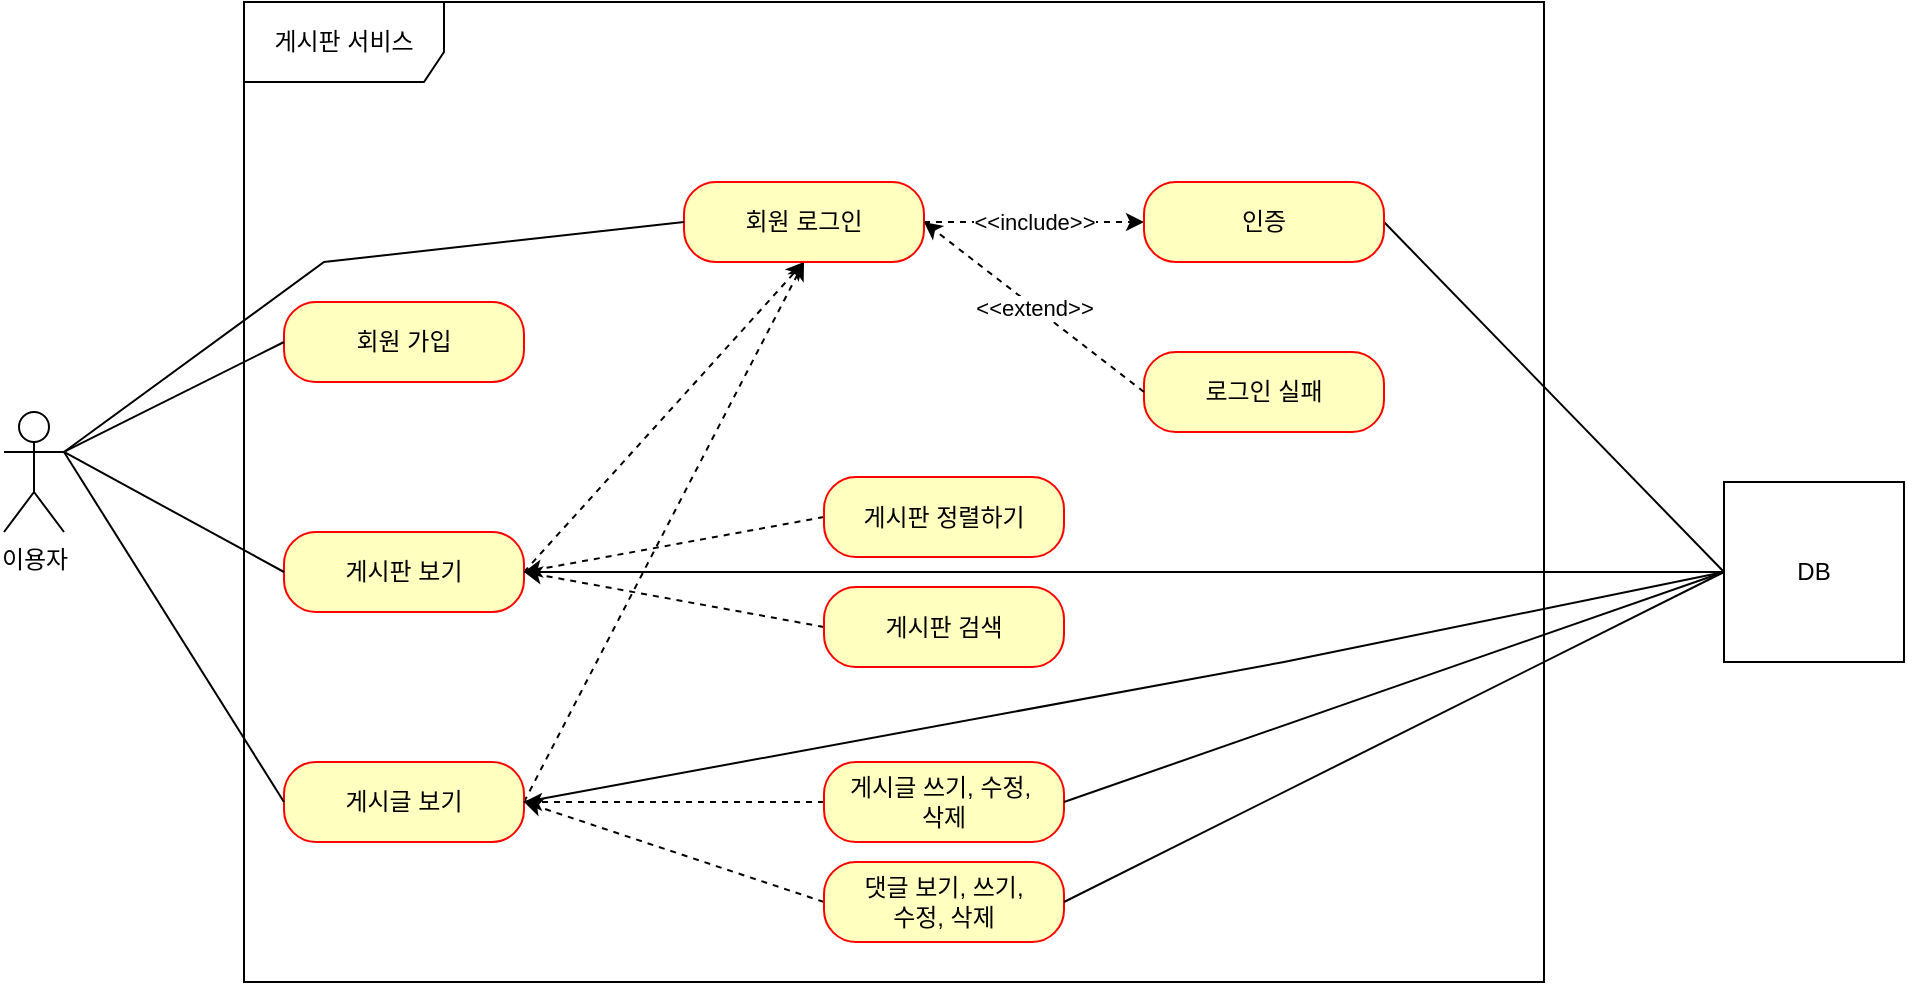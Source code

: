 <mxfile version="26.0.16">
  <diagram name="페이지-1" id="YBrEsB71IAncyTYQK56j">
    <mxGraphModel dx="1430" dy="757" grid="1" gridSize="10" guides="1" tooltips="1" connect="1" arrows="1" fold="1" page="1" pageScale="1" pageWidth="827" pageHeight="1169" math="0" shadow="0">
      <root>
        <mxCell id="0" />
        <mxCell id="1" parent="0" />
        <mxCell id="CuzNeGXxtbgqk8GZnsjS-5" value="이용자&lt;div&gt;&lt;br&gt;&lt;/div&gt;" style="shape=umlActor;verticalLabelPosition=bottom;verticalAlign=top;html=1;" vertex="1" parent="1">
          <mxGeometry x="110" y="615" width="30" height="60" as="geometry" />
        </mxCell>
        <mxCell id="CuzNeGXxtbgqk8GZnsjS-8" value="게시판 서비스" style="shape=umlFrame;whiteSpace=wrap;html=1;pointerEvents=0;width=100;height=40;" vertex="1" parent="1">
          <mxGeometry x="230" y="410" width="650" height="490" as="geometry" />
        </mxCell>
        <mxCell id="CuzNeGXxtbgqk8GZnsjS-9" value="회원 가입" style="rounded=1;whiteSpace=wrap;html=1;arcSize=40;fontColor=#000000;fillColor=#ffffc0;strokeColor=#ff0000;" vertex="1" parent="1">
          <mxGeometry x="250" y="560" width="120" height="40" as="geometry" />
        </mxCell>
        <mxCell id="CuzNeGXxtbgqk8GZnsjS-32" value="" style="rounded=0;orthogonalLoop=1;jettySize=auto;html=1;exitX=1;exitY=0.5;exitDx=0;exitDy=0;entryX=0.5;entryY=1;entryDx=0;entryDy=0;dashed=1;" edge="1" parent="1" source="CuzNeGXxtbgqk8GZnsjS-11" target="CuzNeGXxtbgqk8GZnsjS-13">
          <mxGeometry x="-0.0" relative="1" as="geometry">
            <mxPoint as="offset" />
          </mxGeometry>
        </mxCell>
        <mxCell id="CuzNeGXxtbgqk8GZnsjS-11" value="게시판 보기" style="rounded=1;whiteSpace=wrap;html=1;arcSize=40;fontColor=#000000;fillColor=#ffffc0;strokeColor=#ff0000;" vertex="1" parent="1">
          <mxGeometry x="250" y="675" width="120" height="40" as="geometry" />
        </mxCell>
        <mxCell id="CuzNeGXxtbgqk8GZnsjS-33" value="" style="rounded=0;orthogonalLoop=1;jettySize=auto;html=1;exitX=1;exitY=0.5;exitDx=0;exitDy=0;entryX=0.5;entryY=1;entryDx=0;entryDy=0;dashed=1;" edge="1" parent="1" source="CuzNeGXxtbgqk8GZnsjS-12" target="CuzNeGXxtbgqk8GZnsjS-13">
          <mxGeometry relative="1" as="geometry" />
        </mxCell>
        <mxCell id="CuzNeGXxtbgqk8GZnsjS-12" value="게시글 보기" style="rounded=1;whiteSpace=wrap;html=1;arcSize=40;fontColor=#000000;fillColor=#ffffc0;strokeColor=#ff0000;" vertex="1" parent="1">
          <mxGeometry x="250" y="790" width="120" height="40" as="geometry" />
        </mxCell>
        <mxCell id="CuzNeGXxtbgqk8GZnsjS-30" value="&amp;lt;&amp;lt;include&amp;gt;&amp;gt;" style="edgeStyle=orthogonalEdgeStyle;rounded=0;orthogonalLoop=1;jettySize=auto;html=1;exitX=1;exitY=0.5;exitDx=0;exitDy=0;entryX=0;entryY=0.5;entryDx=0;entryDy=0;dashed=1;" edge="1" parent="1" source="CuzNeGXxtbgqk8GZnsjS-13" target="CuzNeGXxtbgqk8GZnsjS-14">
          <mxGeometry relative="1" as="geometry" />
        </mxCell>
        <mxCell id="CuzNeGXxtbgqk8GZnsjS-13" value="회원 로그인" style="rounded=1;whiteSpace=wrap;html=1;arcSize=40;fontColor=#000000;fillColor=#ffffc0;strokeColor=#ff0000;" vertex="1" parent="1">
          <mxGeometry x="450" y="500" width="120" height="40" as="geometry" />
        </mxCell>
        <mxCell id="CuzNeGXxtbgqk8GZnsjS-40" style="rounded=0;orthogonalLoop=1;jettySize=auto;html=1;exitX=1;exitY=0.5;exitDx=0;exitDy=0;entryX=0;entryY=0.5;entryDx=0;entryDy=0;startArrow=none;startFill=0;endArrow=none;" edge="1" parent="1" source="CuzNeGXxtbgqk8GZnsjS-14" target="CuzNeGXxtbgqk8GZnsjS-38">
          <mxGeometry relative="1" as="geometry" />
        </mxCell>
        <mxCell id="CuzNeGXxtbgqk8GZnsjS-14" value="인증" style="rounded=1;whiteSpace=wrap;html=1;arcSize=40;fontColor=#000000;fillColor=#ffffc0;strokeColor=#ff0000;" vertex="1" parent="1">
          <mxGeometry x="680" y="500" width="120" height="40" as="geometry" />
        </mxCell>
        <mxCell id="CuzNeGXxtbgqk8GZnsjS-15" value="로그인 실패" style="rounded=1;whiteSpace=wrap;html=1;arcSize=40;fontColor=#000000;fillColor=#ffffc0;strokeColor=#ff0000;" vertex="1" parent="1">
          <mxGeometry x="680" y="585" width="120" height="40" as="geometry" />
        </mxCell>
        <mxCell id="CuzNeGXxtbgqk8GZnsjS-34" style="rounded=0;orthogonalLoop=1;jettySize=auto;html=1;exitX=0;exitY=0.5;exitDx=0;exitDy=0;entryX=1;entryY=0.5;entryDx=0;entryDy=0;dashed=1;" edge="1" parent="1" source="CuzNeGXxtbgqk8GZnsjS-16" target="CuzNeGXxtbgqk8GZnsjS-11">
          <mxGeometry relative="1" as="geometry" />
        </mxCell>
        <mxCell id="CuzNeGXxtbgqk8GZnsjS-16" value="게시판 정렬하기" style="rounded=1;whiteSpace=wrap;html=1;arcSize=40;fontColor=#000000;fillColor=#ffffc0;strokeColor=#ff0000;" vertex="1" parent="1">
          <mxGeometry x="520" y="647.5" width="120" height="40" as="geometry" />
        </mxCell>
        <mxCell id="CuzNeGXxtbgqk8GZnsjS-35" style="rounded=0;orthogonalLoop=1;jettySize=auto;html=1;exitX=0;exitY=0.5;exitDx=0;exitDy=0;entryX=1;entryY=0.5;entryDx=0;entryDy=0;dashed=1;" edge="1" parent="1" source="CuzNeGXxtbgqk8GZnsjS-17" target="CuzNeGXxtbgqk8GZnsjS-11">
          <mxGeometry relative="1" as="geometry" />
        </mxCell>
        <mxCell id="CuzNeGXxtbgqk8GZnsjS-17" value="게시판 검색" style="rounded=1;whiteSpace=wrap;html=1;arcSize=40;fontColor=#000000;fillColor=#ffffc0;strokeColor=#ff0000;" vertex="1" parent="1">
          <mxGeometry x="520" y="702.5" width="120" height="40" as="geometry" />
        </mxCell>
        <mxCell id="CuzNeGXxtbgqk8GZnsjS-36" style="rounded=0;orthogonalLoop=1;jettySize=auto;html=1;exitX=0;exitY=0.5;exitDx=0;exitDy=0;dashed=1;" edge="1" parent="1" source="CuzNeGXxtbgqk8GZnsjS-18">
          <mxGeometry relative="1" as="geometry">
            <mxPoint x="370" y="810" as="targetPoint" />
          </mxGeometry>
        </mxCell>
        <mxCell id="CuzNeGXxtbgqk8GZnsjS-18" value="게시글 쓰기, 수정,&amp;nbsp;&lt;div&gt;삭제&lt;/div&gt;" style="rounded=1;whiteSpace=wrap;html=1;arcSize=40;fontColor=#000000;fillColor=#ffffc0;strokeColor=#ff0000;" vertex="1" parent="1">
          <mxGeometry x="520" y="790" width="120" height="40" as="geometry" />
        </mxCell>
        <mxCell id="CuzNeGXxtbgqk8GZnsjS-37" style="rounded=0;orthogonalLoop=1;jettySize=auto;html=1;exitX=0;exitY=0.5;exitDx=0;exitDy=0;entryX=1;entryY=0.5;entryDx=0;entryDy=0;dashed=1;" edge="1" parent="1" source="CuzNeGXxtbgqk8GZnsjS-19" target="CuzNeGXxtbgqk8GZnsjS-12">
          <mxGeometry relative="1" as="geometry" />
        </mxCell>
        <mxCell id="CuzNeGXxtbgqk8GZnsjS-19" value="댓글 보기, 쓰기,&lt;div&gt;수정, 삭제&lt;/div&gt;" style="rounded=1;whiteSpace=wrap;html=1;arcSize=40;fontColor=#000000;fillColor=#ffffc0;strokeColor=#ff0000;" vertex="1" parent="1">
          <mxGeometry x="520" y="840" width="120" height="40" as="geometry" />
        </mxCell>
        <mxCell id="CuzNeGXxtbgqk8GZnsjS-22" style="rounded=0;orthogonalLoop=1;jettySize=auto;html=1;exitX=0;exitY=0.5;exitDx=0;exitDy=0;entryX=1;entryY=0.333;entryDx=0;entryDy=0;entryPerimeter=0;endArrow=none;startFill=0;elbow=vertical;" edge="1" parent="1" source="CuzNeGXxtbgqk8GZnsjS-9" target="CuzNeGXxtbgqk8GZnsjS-5">
          <mxGeometry relative="1" as="geometry" />
        </mxCell>
        <mxCell id="CuzNeGXxtbgqk8GZnsjS-25" style="rounded=0;orthogonalLoop=1;jettySize=auto;html=1;exitX=0;exitY=0.5;exitDx=0;exitDy=0;entryX=1;entryY=0.333;entryDx=0;entryDy=0;entryPerimeter=0;endArrow=none;startFill=0;elbow=vertical;" edge="1" parent="1" source="CuzNeGXxtbgqk8GZnsjS-13" target="CuzNeGXxtbgqk8GZnsjS-5">
          <mxGeometry relative="1" as="geometry">
            <mxPoint x="260" y="590" as="sourcePoint" />
            <mxPoint x="160" y="590" as="targetPoint" />
            <Array as="points">
              <mxPoint x="270" y="540" />
            </Array>
          </mxGeometry>
        </mxCell>
        <mxCell id="CuzNeGXxtbgqk8GZnsjS-26" style="rounded=0;orthogonalLoop=1;jettySize=auto;html=1;exitX=0;exitY=0.5;exitDx=0;exitDy=0;entryX=1;entryY=0.333;entryDx=0;entryDy=0;entryPerimeter=0;endArrow=none;startFill=0;elbow=vertical;" edge="1" parent="1" source="CuzNeGXxtbgqk8GZnsjS-11" target="CuzNeGXxtbgqk8GZnsjS-5">
          <mxGeometry relative="1" as="geometry">
            <mxPoint x="460" y="530" as="sourcePoint" />
            <mxPoint x="160" y="590" as="targetPoint" />
          </mxGeometry>
        </mxCell>
        <mxCell id="CuzNeGXxtbgqk8GZnsjS-27" style="rounded=0;orthogonalLoop=1;jettySize=auto;html=1;exitX=0;exitY=0.5;exitDx=0;exitDy=0;entryX=1;entryY=0.333;entryDx=0;entryDy=0;entryPerimeter=0;endArrow=none;startFill=0;elbow=vertical;" edge="1" parent="1" source="CuzNeGXxtbgqk8GZnsjS-12" target="CuzNeGXxtbgqk8GZnsjS-5">
          <mxGeometry relative="1" as="geometry">
            <mxPoint x="260" y="705" as="sourcePoint" />
            <mxPoint x="160" y="590" as="targetPoint" />
          </mxGeometry>
        </mxCell>
        <mxCell id="CuzNeGXxtbgqk8GZnsjS-29" value="&amp;lt;&amp;lt;extend&amp;gt;&amp;gt;" style="rounded=0;orthogonalLoop=1;jettySize=auto;html=1;exitX=0;exitY=0.5;exitDx=0;exitDy=0;entryX=1;entryY=0.5;entryDx=0;entryDy=0;endArrow=classic;startFill=0;elbow=vertical;endFill=1;dashed=1;" edge="1" parent="1" source="CuzNeGXxtbgqk8GZnsjS-15" target="CuzNeGXxtbgqk8GZnsjS-13">
          <mxGeometry x="-0.001" relative="1" as="geometry">
            <mxPoint x="690" y="530" as="sourcePoint" />
            <mxPoint x="580" y="530" as="targetPoint" />
            <mxPoint as="offset" />
          </mxGeometry>
        </mxCell>
        <mxCell id="CuzNeGXxtbgqk8GZnsjS-38" value="DB" style="html=1;dropTarget=0;whiteSpace=wrap;" vertex="1" parent="1">
          <mxGeometry x="970" y="650" width="90" height="90" as="geometry" />
        </mxCell>
        <mxCell id="CuzNeGXxtbgqk8GZnsjS-41" style="rounded=0;orthogonalLoop=1;jettySize=auto;html=1;exitX=1;exitY=0.5;exitDx=0;exitDy=0;entryX=0;entryY=0.5;entryDx=0;entryDy=0;startArrow=none;startFill=0;endArrow=none;" edge="1" parent="1" source="CuzNeGXxtbgqk8GZnsjS-11" target="CuzNeGXxtbgqk8GZnsjS-38">
          <mxGeometry relative="1" as="geometry">
            <mxPoint x="810" y="530" as="sourcePoint" />
            <mxPoint x="990" y="555" as="targetPoint" />
          </mxGeometry>
        </mxCell>
        <mxCell id="CuzNeGXxtbgqk8GZnsjS-42" style="rounded=0;orthogonalLoop=1;jettySize=auto;html=1;exitX=1;exitY=0.5;exitDx=0;exitDy=0;entryX=0;entryY=0.5;entryDx=0;entryDy=0;startArrow=none;startFill=0;endArrow=none;" edge="1" parent="1" source="CuzNeGXxtbgqk8GZnsjS-12" target="CuzNeGXxtbgqk8GZnsjS-38">
          <mxGeometry relative="1" as="geometry">
            <mxPoint x="380" y="705" as="sourcePoint" />
            <mxPoint x="980" y="705" as="targetPoint" />
            <Array as="points">
              <mxPoint x="750" y="740" />
            </Array>
          </mxGeometry>
        </mxCell>
        <mxCell id="CuzNeGXxtbgqk8GZnsjS-43" style="rounded=0;orthogonalLoop=1;jettySize=auto;html=1;exitX=1;exitY=0.5;exitDx=0;exitDy=0;entryX=0;entryY=0.5;entryDx=0;entryDy=0;startArrow=none;startFill=0;endArrow=none;" edge="1" parent="1" source="CuzNeGXxtbgqk8GZnsjS-18" target="CuzNeGXxtbgqk8GZnsjS-38">
          <mxGeometry relative="1" as="geometry">
            <mxPoint x="380" y="820" as="sourcePoint" />
            <mxPoint x="980" y="705" as="targetPoint" />
          </mxGeometry>
        </mxCell>
        <mxCell id="CuzNeGXxtbgqk8GZnsjS-44" style="rounded=0;orthogonalLoop=1;jettySize=auto;html=1;exitX=1;exitY=0.5;exitDx=0;exitDy=0;entryX=0;entryY=0.5;entryDx=0;entryDy=0;startArrow=none;startFill=0;endArrow=none;" edge="1" parent="1" source="CuzNeGXxtbgqk8GZnsjS-19" target="CuzNeGXxtbgqk8GZnsjS-38">
          <mxGeometry relative="1" as="geometry">
            <mxPoint x="650" y="800" as="sourcePoint" />
            <mxPoint x="980" y="705" as="targetPoint" />
          </mxGeometry>
        </mxCell>
      </root>
    </mxGraphModel>
  </diagram>
</mxfile>
